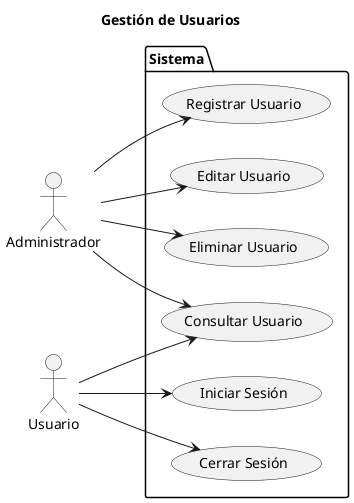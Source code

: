 @startuml usuario

left to right direction

title Gestión de Usuarios

actor Administrador as Admin
actor Usuario as User

package Sistema {

    USECASE "Registrar Usuario" as UC_Registrar
    USECASE "Editar Usuario" as UC_Editar
    USECASE "Eliminar Usuario" as UC_Eliminar
    USECASE "Consultar Usuario" as UC_Consultar
    USECASE "Iniciar Sesión" as UC_IniciarSesion
    USECASE "Cerrar Sesión" as UC_CerrarSesion

}

Admin --> UC_Registrar
Admin --> UC_Editar
Admin --> UC_Eliminar
Admin --> UC_Consultar
User --> UC_IniciarSesion
User --> UC_CerrarSesion
User --> UC_Consultar

@enduml